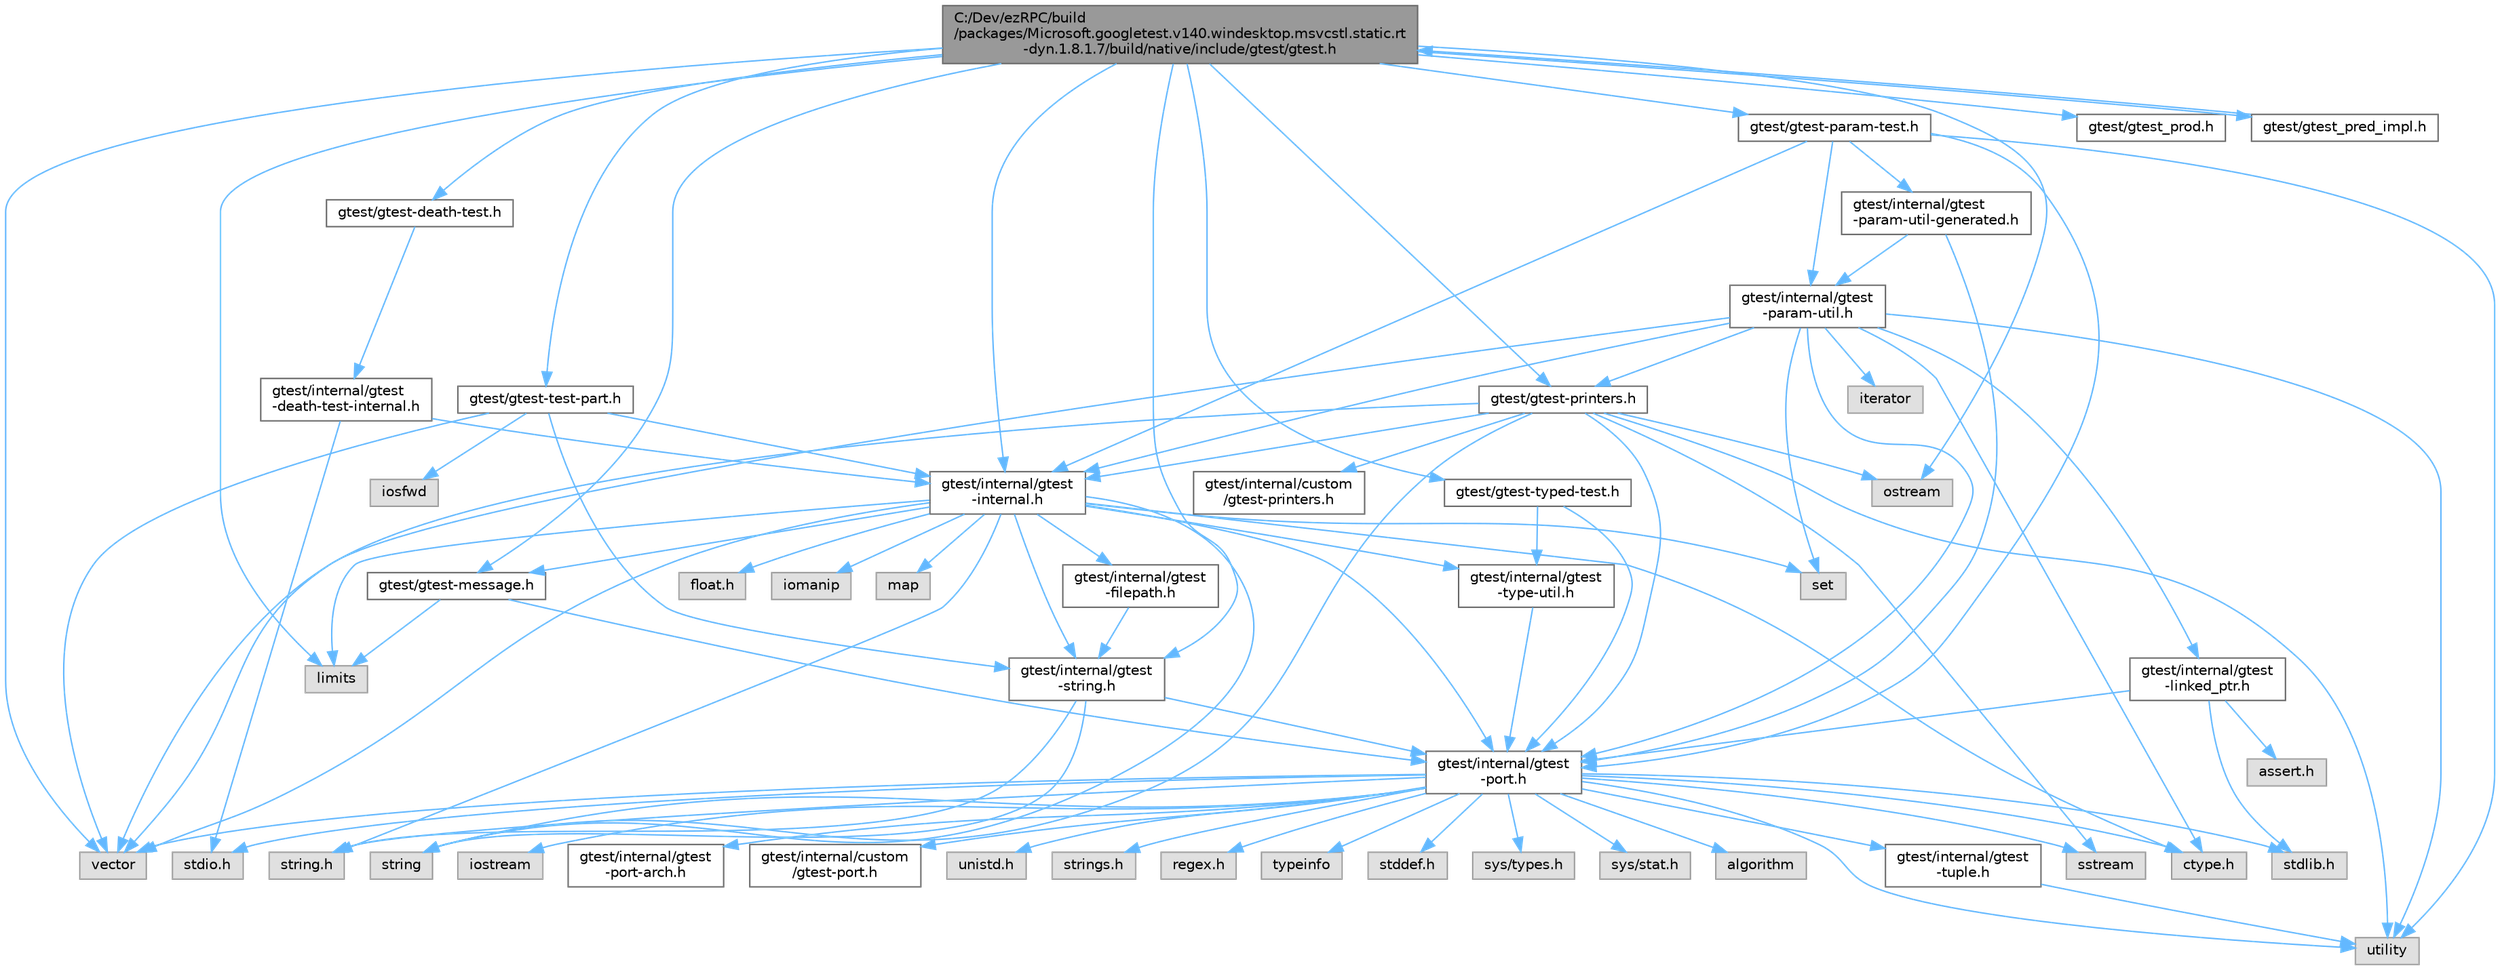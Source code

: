 digraph "C:/Dev/ezRPC/build/packages/Microsoft.googletest.v140.windesktop.msvcstl.static.rt-dyn.1.8.1.7/build/native/include/gtest/gtest.h"
{
 // LATEX_PDF_SIZE
  bgcolor="transparent";
  edge [fontname=Helvetica,fontsize=10,labelfontname=Helvetica,labelfontsize=10];
  node [fontname=Helvetica,fontsize=10,shape=box,height=0.2,width=0.4];
  Node1 [id="Node000001",label="C:/Dev/ezRPC/build\l/packages/Microsoft.googletest.v140.windesktop.msvcstl.static.rt\l-dyn.1.8.1.7/build/native/include/gtest/gtest.h",height=0.2,width=0.4,color="gray40", fillcolor="grey60", style="filled", fontcolor="black",tooltip=" "];
  Node1 -> Node2 [id="edge1_Node000001_Node000002",color="steelblue1",style="solid",tooltip=" "];
  Node2 [id="Node000002",label="limits",height=0.2,width=0.4,color="grey60", fillcolor="#E0E0E0", style="filled",tooltip=" "];
  Node1 -> Node3 [id="edge2_Node000001_Node000003",color="steelblue1",style="solid",tooltip=" "];
  Node3 [id="Node000003",label="ostream",height=0.2,width=0.4,color="grey60", fillcolor="#E0E0E0", style="filled",tooltip=" "];
  Node1 -> Node4 [id="edge3_Node000001_Node000004",color="steelblue1",style="solid",tooltip=" "];
  Node4 [id="Node000004",label="vector",height=0.2,width=0.4,color="grey60", fillcolor="#E0E0E0", style="filled",tooltip=" "];
  Node1 -> Node5 [id="edge4_Node000001_Node000005",color="steelblue1",style="solid",tooltip=" "];
  Node5 [id="Node000005",label="gtest/internal/gtest\l-internal.h",height=0.2,width=0.4,color="grey40", fillcolor="white", style="filled",URL="$gtest-internal_8h.html",tooltip=" "];
  Node5 -> Node6 [id="edge5_Node000005_Node000006",color="steelblue1",style="solid",tooltip=" "];
  Node6 [id="Node000006",label="gtest/internal/gtest\l-port.h",height=0.2,width=0.4,color="grey40", fillcolor="white", style="filled",URL="$gtest-port_8h.html",tooltip=" "];
  Node6 -> Node7 [id="edge6_Node000006_Node000007",color="steelblue1",style="solid",tooltip=" "];
  Node7 [id="Node000007",label="ctype.h",height=0.2,width=0.4,color="grey60", fillcolor="#E0E0E0", style="filled",tooltip=" "];
  Node6 -> Node8 [id="edge7_Node000006_Node000008",color="steelblue1",style="solid",tooltip=" "];
  Node8 [id="Node000008",label="stddef.h",height=0.2,width=0.4,color="grey60", fillcolor="#E0E0E0", style="filled",tooltip=" "];
  Node6 -> Node9 [id="edge8_Node000006_Node000009",color="steelblue1",style="solid",tooltip=" "];
  Node9 [id="Node000009",label="stdlib.h",height=0.2,width=0.4,color="grey60", fillcolor="#E0E0E0", style="filled",tooltip=" "];
  Node6 -> Node10 [id="edge9_Node000006_Node000010",color="steelblue1",style="solid",tooltip=" "];
  Node10 [id="Node000010",label="stdio.h",height=0.2,width=0.4,color="grey60", fillcolor="#E0E0E0", style="filled",tooltip=" "];
  Node6 -> Node11 [id="edge10_Node000006_Node000011",color="steelblue1",style="solid",tooltip=" "];
  Node11 [id="Node000011",label="string.h",height=0.2,width=0.4,color="grey60", fillcolor="#E0E0E0", style="filled",tooltip=" "];
  Node6 -> Node12 [id="edge11_Node000006_Node000012",color="steelblue1",style="solid",tooltip=" "];
  Node12 [id="Node000012",label="sys/types.h",height=0.2,width=0.4,color="grey60", fillcolor="#E0E0E0", style="filled",tooltip=" "];
  Node6 -> Node13 [id="edge12_Node000006_Node000013",color="steelblue1",style="solid",tooltip=" "];
  Node13 [id="Node000013",label="sys/stat.h",height=0.2,width=0.4,color="grey60", fillcolor="#E0E0E0", style="filled",tooltip=" "];
  Node6 -> Node14 [id="edge13_Node000006_Node000014",color="steelblue1",style="solid",tooltip=" "];
  Node14 [id="Node000014",label="string",height=0.2,width=0.4,color="grey60", fillcolor="#E0E0E0", style="filled",tooltip=" "];
  Node6 -> Node15 [id="edge14_Node000006_Node000015",color="steelblue1",style="solid",tooltip=" "];
  Node15 [id="Node000015",label="algorithm",height=0.2,width=0.4,color="grey60", fillcolor="#E0E0E0", style="filled",tooltip=" "];
  Node6 -> Node16 [id="edge15_Node000006_Node000016",color="steelblue1",style="solid",tooltip=" "];
  Node16 [id="Node000016",label="iostream",height=0.2,width=0.4,color="grey60", fillcolor="#E0E0E0", style="filled",tooltip=" "];
  Node6 -> Node17 [id="edge16_Node000006_Node000017",color="steelblue1",style="solid",tooltip=" "];
  Node17 [id="Node000017",label="sstream",height=0.2,width=0.4,color="grey60", fillcolor="#E0E0E0", style="filled",tooltip=" "];
  Node6 -> Node18 [id="edge17_Node000006_Node000018",color="steelblue1",style="solid",tooltip=" "];
  Node18 [id="Node000018",label="utility",height=0.2,width=0.4,color="grey60", fillcolor="#E0E0E0", style="filled",tooltip=" "];
  Node6 -> Node4 [id="edge18_Node000006_Node000004",color="steelblue1",style="solid",tooltip=" "];
  Node6 -> Node19 [id="edge19_Node000006_Node000019",color="steelblue1",style="solid",tooltip=" "];
  Node19 [id="Node000019",label="gtest/internal/gtest\l-port-arch.h",height=0.2,width=0.4,color="grey40", fillcolor="white", style="filled",URL="$gtest-port-arch_8h.html",tooltip=" "];
  Node6 -> Node20 [id="edge20_Node000006_Node000020",color="steelblue1",style="solid",tooltip=" "];
  Node20 [id="Node000020",label="gtest/internal/custom\l/gtest-port.h",height=0.2,width=0.4,color="grey40", fillcolor="white", style="filled",URL="$custom_2gtest-port_8h.html",tooltip=" "];
  Node6 -> Node21 [id="edge21_Node000006_Node000021",color="steelblue1",style="solid",tooltip=" "];
  Node21 [id="Node000021",label="unistd.h",height=0.2,width=0.4,color="grey60", fillcolor="#E0E0E0", style="filled",tooltip=" "];
  Node6 -> Node22 [id="edge22_Node000006_Node000022",color="steelblue1",style="solid",tooltip=" "];
  Node22 [id="Node000022",label="strings.h",height=0.2,width=0.4,color="grey60", fillcolor="#E0E0E0", style="filled",tooltip=" "];
  Node6 -> Node23 [id="edge23_Node000006_Node000023",color="steelblue1",style="solid",tooltip=" "];
  Node23 [id="Node000023",label="regex.h",height=0.2,width=0.4,color="grey60", fillcolor="#E0E0E0", style="filled",tooltip=" "];
  Node6 -> Node24 [id="edge24_Node000006_Node000024",color="steelblue1",style="solid",tooltip=" "];
  Node24 [id="Node000024",label="typeinfo",height=0.2,width=0.4,color="grey60", fillcolor="#E0E0E0", style="filled",tooltip=" "];
  Node6 -> Node25 [id="edge25_Node000006_Node000025",color="steelblue1",style="solid",tooltip=" "];
  Node25 [id="Node000025",label="gtest/internal/gtest\l-tuple.h",height=0.2,width=0.4,color="grey40", fillcolor="white", style="filled",URL="$gtest-tuple_8h.html",tooltip=" "];
  Node25 -> Node18 [id="edge26_Node000025_Node000018",color="steelblue1",style="solid",tooltip=" "];
  Node5 -> Node7 [id="edge27_Node000005_Node000007",color="steelblue1",style="solid",tooltip=" "];
  Node5 -> Node26 [id="edge28_Node000005_Node000026",color="steelblue1",style="solid",tooltip=" "];
  Node26 [id="Node000026",label="float.h",height=0.2,width=0.4,color="grey60", fillcolor="#E0E0E0", style="filled",tooltip=" "];
  Node5 -> Node11 [id="edge29_Node000005_Node000011",color="steelblue1",style="solid",tooltip=" "];
  Node5 -> Node27 [id="edge30_Node000005_Node000027",color="steelblue1",style="solid",tooltip=" "];
  Node27 [id="Node000027",label="iomanip",height=0.2,width=0.4,color="grey60", fillcolor="#E0E0E0", style="filled",tooltip=" "];
  Node5 -> Node2 [id="edge31_Node000005_Node000002",color="steelblue1",style="solid",tooltip=" "];
  Node5 -> Node28 [id="edge32_Node000005_Node000028",color="steelblue1",style="solid",tooltip=" "];
  Node28 [id="Node000028",label="map",height=0.2,width=0.4,color="grey60", fillcolor="#E0E0E0", style="filled",tooltip=" "];
  Node5 -> Node29 [id="edge33_Node000005_Node000029",color="steelblue1",style="solid",tooltip=" "];
  Node29 [id="Node000029",label="set",height=0.2,width=0.4,color="grey60", fillcolor="#E0E0E0", style="filled",tooltip=" "];
  Node5 -> Node14 [id="edge34_Node000005_Node000014",color="steelblue1",style="solid",tooltip=" "];
  Node5 -> Node4 [id="edge35_Node000005_Node000004",color="steelblue1",style="solid",tooltip=" "];
  Node5 -> Node30 [id="edge36_Node000005_Node000030",color="steelblue1",style="solid",tooltip=" "];
  Node30 [id="Node000030",label="gtest/gtest-message.h",height=0.2,width=0.4,color="grey40", fillcolor="white", style="filled",URL="$gtest-message_8h.html",tooltip=" "];
  Node30 -> Node2 [id="edge37_Node000030_Node000002",color="steelblue1",style="solid",tooltip=" "];
  Node30 -> Node6 [id="edge38_Node000030_Node000006",color="steelblue1",style="solid",tooltip=" "];
  Node5 -> Node31 [id="edge39_Node000005_Node000031",color="steelblue1",style="solid",tooltip=" "];
  Node31 [id="Node000031",label="gtest/internal/gtest\l-filepath.h",height=0.2,width=0.4,color="grey40", fillcolor="white", style="filled",URL="$gtest-filepath_8h.html",tooltip=" "];
  Node31 -> Node32 [id="edge40_Node000031_Node000032",color="steelblue1",style="solid",tooltip=" "];
  Node32 [id="Node000032",label="gtest/internal/gtest\l-string.h",height=0.2,width=0.4,color="grey40", fillcolor="white", style="filled",URL="$gtest-string_8h.html",tooltip=" "];
  Node32 -> Node11 [id="edge41_Node000032_Node000011",color="steelblue1",style="solid",tooltip=" "];
  Node32 -> Node14 [id="edge42_Node000032_Node000014",color="steelblue1",style="solid",tooltip=" "];
  Node32 -> Node6 [id="edge43_Node000032_Node000006",color="steelblue1",style="solid",tooltip=" "];
  Node5 -> Node32 [id="edge44_Node000005_Node000032",color="steelblue1",style="solid",tooltip=" "];
  Node5 -> Node33 [id="edge45_Node000005_Node000033",color="steelblue1",style="solid",tooltip=" "];
  Node33 [id="Node000033",label="gtest/internal/gtest\l-type-util.h",height=0.2,width=0.4,color="grey40", fillcolor="white", style="filled",URL="$gtest-type-util_8h.html",tooltip=" "];
  Node33 -> Node6 [id="edge46_Node000033_Node000006",color="steelblue1",style="solid",tooltip=" "];
  Node1 -> Node32 [id="edge47_Node000001_Node000032",color="steelblue1",style="solid",tooltip=" "];
  Node1 -> Node34 [id="edge48_Node000001_Node000034",color="steelblue1",style="solid",tooltip=" "];
  Node34 [id="Node000034",label="gtest/gtest-death-test.h",height=0.2,width=0.4,color="grey40", fillcolor="white", style="filled",URL="$gtest-death-test_8h.html",tooltip=" "];
  Node34 -> Node35 [id="edge49_Node000034_Node000035",color="steelblue1",style="solid",tooltip=" "];
  Node35 [id="Node000035",label="gtest/internal/gtest\l-death-test-internal.h",height=0.2,width=0.4,color="grey40", fillcolor="white", style="filled",URL="$gtest-death-test-internal_8h.html",tooltip=" "];
  Node35 -> Node5 [id="edge50_Node000035_Node000005",color="steelblue1",style="solid",tooltip=" "];
  Node35 -> Node10 [id="edge51_Node000035_Node000010",color="steelblue1",style="solid",tooltip=" "];
  Node1 -> Node30 [id="edge52_Node000001_Node000030",color="steelblue1",style="solid",tooltip=" "];
  Node1 -> Node36 [id="edge53_Node000001_Node000036",color="steelblue1",style="solid",tooltip=" "];
  Node36 [id="Node000036",label="gtest/gtest-param-test.h",height=0.2,width=0.4,color="grey40", fillcolor="white", style="filled",URL="$gtest-param-test_8h.html",tooltip=" "];
  Node36 -> Node6 [id="edge54_Node000036_Node000006",color="steelblue1",style="solid",tooltip=" "];
  Node36 -> Node18 [id="edge55_Node000036_Node000018",color="steelblue1",style="solid",tooltip=" "];
  Node36 -> Node5 [id="edge56_Node000036_Node000005",color="steelblue1",style="solid",tooltip=" "];
  Node36 -> Node37 [id="edge57_Node000036_Node000037",color="steelblue1",style="solid",tooltip=" "];
  Node37 [id="Node000037",label="gtest/internal/gtest\l-param-util.h",height=0.2,width=0.4,color="grey40", fillcolor="white", style="filled",URL="$gtest-param-util_8h.html",tooltip=" "];
  Node37 -> Node7 [id="edge58_Node000037_Node000007",color="steelblue1",style="solid",tooltip=" "];
  Node37 -> Node38 [id="edge59_Node000037_Node000038",color="steelblue1",style="solid",tooltip=" "];
  Node38 [id="Node000038",label="iterator",height=0.2,width=0.4,color="grey60", fillcolor="#E0E0E0", style="filled",tooltip=" "];
  Node37 -> Node29 [id="edge60_Node000037_Node000029",color="steelblue1",style="solid",tooltip=" "];
  Node37 -> Node18 [id="edge61_Node000037_Node000018",color="steelblue1",style="solid",tooltip=" "];
  Node37 -> Node4 [id="edge62_Node000037_Node000004",color="steelblue1",style="solid",tooltip=" "];
  Node37 -> Node5 [id="edge63_Node000037_Node000005",color="steelblue1",style="solid",tooltip=" "];
  Node37 -> Node39 [id="edge64_Node000037_Node000039",color="steelblue1",style="solid",tooltip=" "];
  Node39 [id="Node000039",label="gtest/internal/gtest\l-linked_ptr.h",height=0.2,width=0.4,color="grey40", fillcolor="white", style="filled",URL="$gtest-linked__ptr_8h.html",tooltip=" "];
  Node39 -> Node9 [id="edge65_Node000039_Node000009",color="steelblue1",style="solid",tooltip=" "];
  Node39 -> Node40 [id="edge66_Node000039_Node000040",color="steelblue1",style="solid",tooltip=" "];
  Node40 [id="Node000040",label="assert.h",height=0.2,width=0.4,color="grey60", fillcolor="#E0E0E0", style="filled",tooltip=" "];
  Node39 -> Node6 [id="edge67_Node000039_Node000006",color="steelblue1",style="solid",tooltip=" "];
  Node37 -> Node6 [id="edge68_Node000037_Node000006",color="steelblue1",style="solid",tooltip=" "];
  Node37 -> Node41 [id="edge69_Node000037_Node000041",color="steelblue1",style="solid",tooltip=" "];
  Node41 [id="Node000041",label="gtest/gtest-printers.h",height=0.2,width=0.4,color="grey40", fillcolor="white", style="filled",URL="$gtest-printers_8h.html",tooltip=" "];
  Node41 -> Node3 [id="edge70_Node000041_Node000003",color="steelblue1",style="solid",tooltip=" "];
  Node41 -> Node17 [id="edge71_Node000041_Node000017",color="steelblue1",style="solid",tooltip=" "];
  Node41 -> Node14 [id="edge72_Node000041_Node000014",color="steelblue1",style="solid",tooltip=" "];
  Node41 -> Node18 [id="edge73_Node000041_Node000018",color="steelblue1",style="solid",tooltip=" "];
  Node41 -> Node4 [id="edge74_Node000041_Node000004",color="steelblue1",style="solid",tooltip=" "];
  Node41 -> Node6 [id="edge75_Node000041_Node000006",color="steelblue1",style="solid",tooltip=" "];
  Node41 -> Node5 [id="edge76_Node000041_Node000005",color="steelblue1",style="solid",tooltip=" "];
  Node41 -> Node42 [id="edge77_Node000041_Node000042",color="steelblue1",style="solid",tooltip=" "];
  Node42 [id="Node000042",label="gtest/internal/custom\l/gtest-printers.h",height=0.2,width=0.4,color="grey40", fillcolor="white", style="filled",URL="$internal_2custom_2gtest-printers_8h.html",tooltip=" "];
  Node36 -> Node43 [id="edge78_Node000036_Node000043",color="steelblue1",style="solid",tooltip=" "];
  Node43 [id="Node000043",label="gtest/internal/gtest\l-param-util-generated.h",height=0.2,width=0.4,color="grey40", fillcolor="white", style="filled",URL="$gtest-param-util-generated_8h.html",tooltip=" "];
  Node43 -> Node37 [id="edge79_Node000043_Node000037",color="steelblue1",style="solid",tooltip=" "];
  Node43 -> Node6 [id="edge80_Node000043_Node000006",color="steelblue1",style="solid",tooltip=" "];
  Node1 -> Node41 [id="edge81_Node000001_Node000041",color="steelblue1",style="solid",tooltip=" "];
  Node1 -> Node44 [id="edge82_Node000001_Node000044",color="steelblue1",style="solid",tooltip=" "];
  Node44 [id="Node000044",label="gtest/gtest_prod.h",height=0.2,width=0.4,color="grey40", fillcolor="white", style="filled",URL="$gtest__prod_8h.html",tooltip=" "];
  Node1 -> Node45 [id="edge83_Node000001_Node000045",color="steelblue1",style="solid",tooltip=" "];
  Node45 [id="Node000045",label="gtest/gtest-test-part.h",height=0.2,width=0.4,color="grey40", fillcolor="white", style="filled",URL="$gtest-test-part_8h.html",tooltip=" "];
  Node45 -> Node46 [id="edge84_Node000045_Node000046",color="steelblue1",style="solid",tooltip=" "];
  Node46 [id="Node000046",label="iosfwd",height=0.2,width=0.4,color="grey60", fillcolor="#E0E0E0", style="filled",tooltip=" "];
  Node45 -> Node4 [id="edge85_Node000045_Node000004",color="steelblue1",style="solid",tooltip=" "];
  Node45 -> Node5 [id="edge86_Node000045_Node000005",color="steelblue1",style="solid",tooltip=" "];
  Node45 -> Node32 [id="edge87_Node000045_Node000032",color="steelblue1",style="solid",tooltip=" "];
  Node1 -> Node47 [id="edge88_Node000001_Node000047",color="steelblue1",style="solid",tooltip=" "];
  Node47 [id="Node000047",label="gtest/gtest-typed-test.h",height=0.2,width=0.4,color="grey40", fillcolor="white", style="filled",URL="$gtest-typed-test_8h.html",tooltip=" "];
  Node47 -> Node6 [id="edge89_Node000047_Node000006",color="steelblue1",style="solid",tooltip=" "];
  Node47 -> Node33 [id="edge90_Node000047_Node000033",color="steelblue1",style="solid",tooltip=" "];
  Node1 -> Node48 [id="edge91_Node000001_Node000048",color="steelblue1",style="solid",tooltip=" "];
  Node48 [id="Node000048",label="gtest/gtest_pred_impl.h",height=0.2,width=0.4,color="grey40", fillcolor="white", style="filled",URL="$gtest__pred__impl_8h.html",tooltip=" "];
  Node48 -> Node1 [id="edge92_Node000048_Node000001",color="steelblue1",style="solid",tooltip=" "];
}
